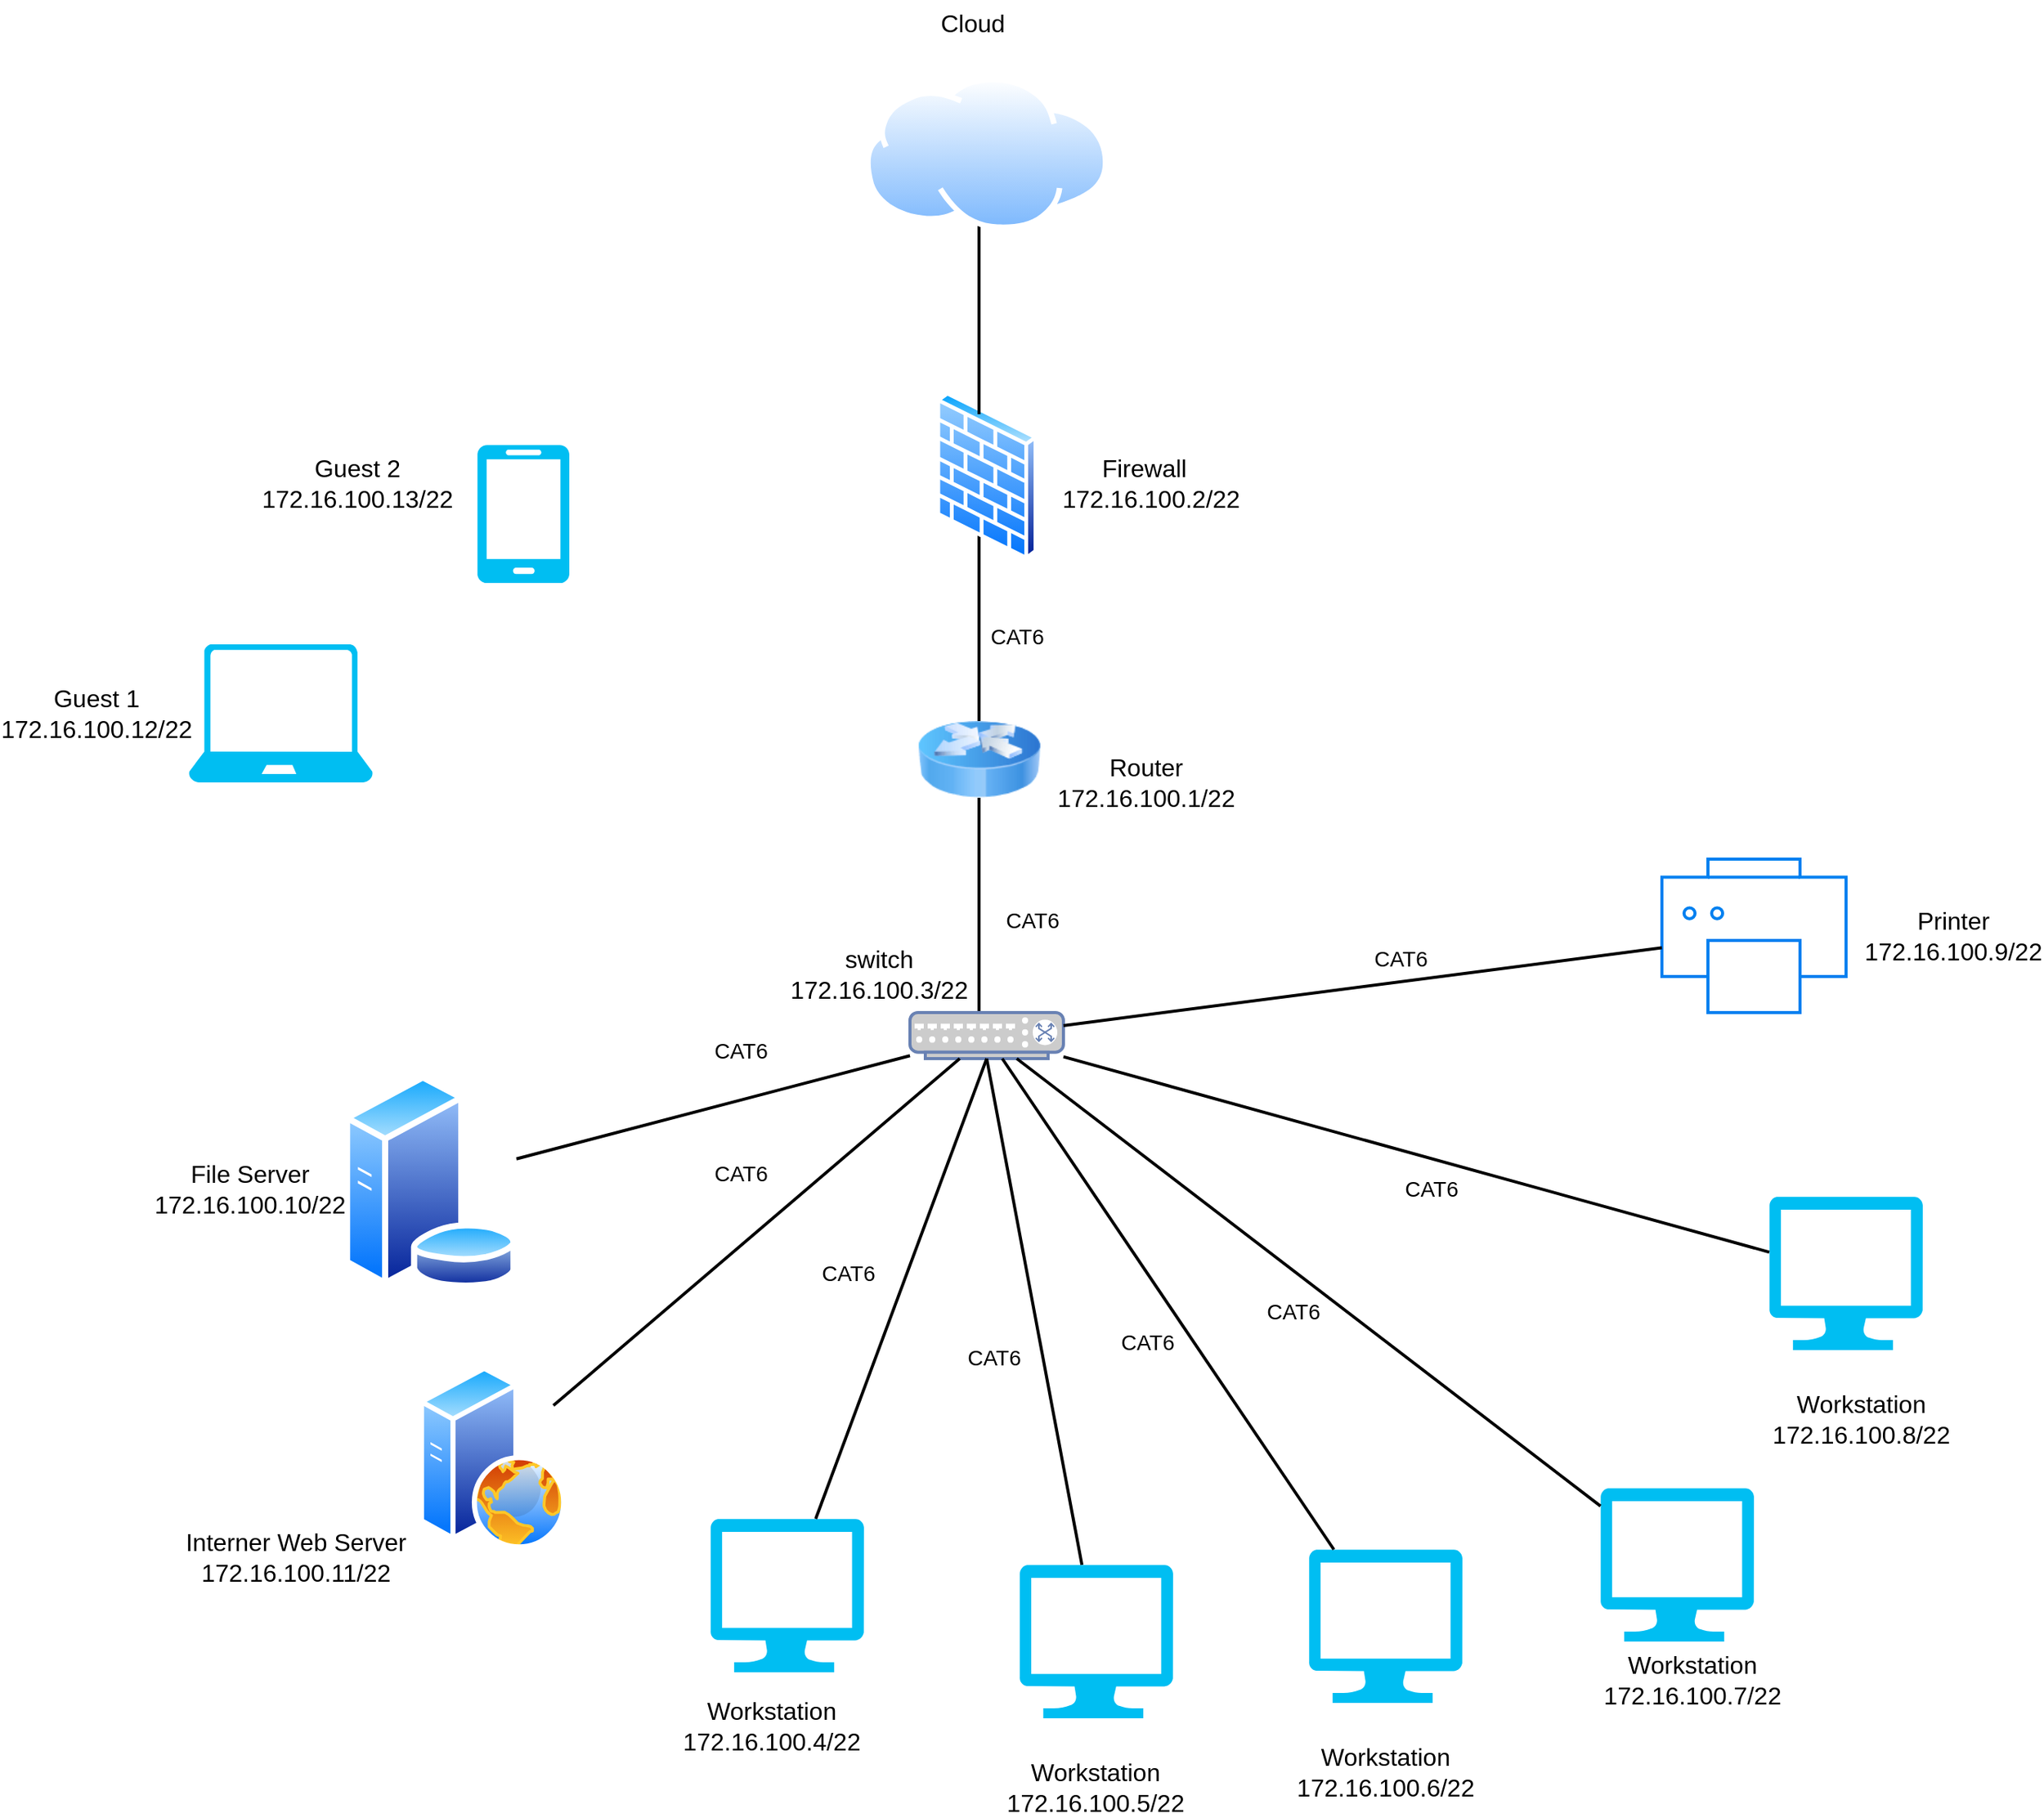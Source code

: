 <mxfile version="22.1.4" type="github">
  <diagram name="Page-1" id="bfe91b75-5d2c-26a0-9c1d-138518896778">
    <mxGraphModel dx="1423" dy="819" grid="1" gridSize="10" guides="1" tooltips="1" connect="1" arrows="1" fold="1" page="1" pageScale="1" pageWidth="1100" pageHeight="850" background="none" math="0" shadow="0">
      <root>
        <mxCell id="0" />
        <mxCell id="1" parent="0" />
        <mxCell id="h5CvUJYgVrHiaaVriEkw-27" value="&lt;font style=&quot;font-size: 16px;&quot;&gt;Firewall&amp;nbsp; &amp;nbsp;172.16.100.2/22&lt;/font&gt;" style="text;strokeColor=none;align=center;fillColor=none;html=1;verticalAlign=middle;whiteSpace=wrap;rounded=0;" vertex="1" parent="1">
          <mxGeometry x="1750" y="360" width="110" height="30" as="geometry" />
        </mxCell>
        <mxCell id="h5CvUJYgVrHiaaVriEkw-28" value="&lt;font style=&quot;font-size: 14px;&quot;&gt;CAT6&lt;/font&gt;" style="text;strokeColor=none;align=center;fillColor=none;html=1;verticalAlign=middle;whiteSpace=wrap;rounded=0;" vertex="1" parent="1">
          <mxGeometry x="1690" y="460" width="60" height="30" as="geometry" />
        </mxCell>
        <mxCell id="h5CvUJYgVrHiaaVriEkw-30" value="&lt;font style=&quot;font-size: 16px;&quot;&gt;Router&lt;br&gt;172.16.100.1/22&lt;br&gt;&lt;/font&gt;" style="text;strokeColor=none;align=center;fillColor=none;html=1;verticalAlign=middle;whiteSpace=wrap;rounded=0;" vertex="1" parent="1">
          <mxGeometry x="1774.37" y="555" width="60" height="30" as="geometry" />
        </mxCell>
        <mxCell id="h5CvUJYgVrHiaaVriEkw-31" value="" style="image;html=1;image=img/lib/clip_art/networking/Router_Icon_128x128.png" vertex="1" parent="1">
          <mxGeometry x="1655.01" y="510" width="80" height="90" as="geometry" />
        </mxCell>
        <mxCell id="h5CvUJYgVrHiaaVriEkw-36" value="&lt;span style=&quot;font-size: 16px;&quot;&gt;Cloud&lt;/span&gt;" style="text;strokeColor=none;align=center;fillColor=none;html=1;verticalAlign=middle;whiteSpace=wrap;rounded=0;" vertex="1" parent="1">
          <mxGeometry x="1661.45" y="60" width="60" height="30" as="geometry" />
        </mxCell>
        <mxCell id="h5CvUJYgVrHiaaVriEkw-39" value="&lt;font style=&quot;font-size: 16px;&quot;&gt;switch&lt;br&gt;172.16.100.3/22&lt;/font&gt;" style="text;strokeColor=none;align=center;fillColor=none;html=1;verticalAlign=middle;whiteSpace=wrap;rounded=0;" vertex="1" parent="1">
          <mxGeometry x="1600" y="680" width="60" height="30" as="geometry" />
        </mxCell>
        <mxCell id="h5CvUJYgVrHiaaVriEkw-42" value="" style="line;strokeWidth=2;direction=south;html=1;" vertex="1" parent="1">
          <mxGeometry x="1690" y="580" width="10" height="160" as="geometry" />
        </mxCell>
        <mxCell id="h5CvUJYgVrHiaaVriEkw-43" value="" style="fontColor=#0066CC;verticalAlign=top;verticalLabelPosition=bottom;labelPosition=center;align=center;html=1;outlineConnect=0;fillColor=#CCCCCC;strokeColor=#6881B3;gradientColor=none;gradientDirection=north;strokeWidth=2;shape=mxgraph.networks.switch;" vertex="1" parent="1">
          <mxGeometry x="1650" y="720" width="100" height="30" as="geometry" />
        </mxCell>
        <mxCell id="h5CvUJYgVrHiaaVriEkw-44" value="" style="line;strokeWidth=2;direction=south;html=1;" vertex="1" parent="1">
          <mxGeometry x="1690.01" y="370" width="10" height="160" as="geometry" />
        </mxCell>
        <mxCell id="h5CvUJYgVrHiaaVriEkw-45" value="" style="image;aspect=fixed;perimeter=ellipsePerimeter;html=1;align=center;shadow=0;dashed=0;spacingTop=3;image=img/lib/active_directory/firewall.svg;" vertex="1" parent="1">
          <mxGeometry x="1666.45" y="315" width="67.1" height="110" as="geometry" />
        </mxCell>
        <mxCell id="h5CvUJYgVrHiaaVriEkw-47" value="&lt;font style=&quot;font-size: 14px;&quot;&gt;CAT6&lt;/font&gt;" style="text;strokeColor=none;align=center;fillColor=none;html=1;verticalAlign=middle;whiteSpace=wrap;rounded=0;" vertex="1" parent="1">
          <mxGeometry x="1700" y="645" width="60" height="30" as="geometry" />
        </mxCell>
        <mxCell id="h5CvUJYgVrHiaaVriEkw-48" value="" style="line;strokeWidth=2;direction=south;html=1;" vertex="1" parent="1">
          <mxGeometry x="1690" y="170" width="10" height="160" as="geometry" />
        </mxCell>
        <mxCell id="h5CvUJYgVrHiaaVriEkw-49" value="" style="image;aspect=fixed;perimeter=ellipsePerimeter;html=1;align=center;shadow=0;dashed=0;spacingTop=3;image=img/lib/active_directory/internet_cloud.svg;" vertex="1" parent="1">
          <mxGeometry x="1620.64" y="110" width="158.73" height="100" as="geometry" />
        </mxCell>
        <mxCell id="h5CvUJYgVrHiaaVriEkw-54" value="" style="verticalLabelPosition=bottom;html=1;verticalAlign=top;align=center;strokeColor=none;fillColor=#00BEF2;shape=mxgraph.azure.computer;pointerEvents=1;" vertex="1" parent="1">
          <mxGeometry x="2210" y="840" width="100" height="100" as="geometry" />
        </mxCell>
        <mxCell id="h5CvUJYgVrHiaaVriEkw-55" value="" style="verticalLabelPosition=bottom;html=1;verticalAlign=top;align=center;strokeColor=none;fillColor=#00BEF2;shape=mxgraph.azure.computer;pointerEvents=1;" vertex="1" parent="1">
          <mxGeometry x="1520" y="1050" width="100" height="100" as="geometry" />
        </mxCell>
        <mxCell id="h5CvUJYgVrHiaaVriEkw-56" value="" style="verticalLabelPosition=bottom;html=1;verticalAlign=top;align=center;strokeColor=none;fillColor=#00BEF2;shape=mxgraph.azure.computer;pointerEvents=1;" vertex="1" parent="1">
          <mxGeometry x="1721.45" y="1080" width="100" height="100" as="geometry" />
        </mxCell>
        <mxCell id="h5CvUJYgVrHiaaVriEkw-57" value="" style="verticalLabelPosition=bottom;html=1;verticalAlign=top;align=center;strokeColor=none;fillColor=#00BEF2;shape=mxgraph.azure.computer;pointerEvents=1;" vertex="1" parent="1">
          <mxGeometry x="1910" y="1070" width="100" height="100" as="geometry" />
        </mxCell>
        <mxCell id="h5CvUJYgVrHiaaVriEkw-58" value="" style="verticalLabelPosition=bottom;html=1;verticalAlign=top;align=center;strokeColor=none;fillColor=#00BEF2;shape=mxgraph.azure.computer;pointerEvents=1;" vertex="1" parent="1">
          <mxGeometry x="2100" y="1030" width="100" height="100" as="geometry" />
        </mxCell>
        <mxCell id="h5CvUJYgVrHiaaVriEkw-60" value="" style="verticalLabelPosition=bottom;html=1;verticalAlign=top;align=center;strokeColor=none;fillColor=#00BEF2;shape=mxgraph.azure.laptop;pointerEvents=1;" vertex="1" parent="1">
          <mxGeometry x="1180" y="480" width="120" height="90" as="geometry" />
        </mxCell>
        <mxCell id="h5CvUJYgVrHiaaVriEkw-61" value="" style="verticalLabelPosition=bottom;html=1;verticalAlign=top;align=center;strokeColor=none;fillColor=#00BEF2;shape=mxgraph.azure.mobile;pointerEvents=1;" vertex="1" parent="1">
          <mxGeometry x="1368" y="350" width="60" height="90" as="geometry" />
        </mxCell>
        <mxCell id="h5CvUJYgVrHiaaVriEkw-62" value="" style="html=1;verticalLabelPosition=bottom;align=center;labelBackgroundColor=#ffffff;verticalAlign=top;strokeWidth=2;strokeColor=#0080F0;shadow=0;dashed=0;shape=mxgraph.ios7.icons.printer;" vertex="1" parent="1">
          <mxGeometry x="2140" y="620" width="120" height="100" as="geometry" />
        </mxCell>
        <mxCell id="h5CvUJYgVrHiaaVriEkw-64" value="" style="image;aspect=fixed;perimeter=ellipsePerimeter;html=1;align=center;shadow=0;dashed=0;spacingTop=3;image=img/lib/active_directory/database_server.svg;" vertex="1" parent="1">
          <mxGeometry x="1280.0" y="760" width="114.8" height="140" as="geometry" />
        </mxCell>
        <mxCell id="h5CvUJYgVrHiaaVriEkw-65" value="" style="image;aspect=fixed;perimeter=ellipsePerimeter;html=1;align=center;shadow=0;dashed=0;spacingTop=3;image=img/lib/active_directory/web_server.svg;" vertex="1" parent="1">
          <mxGeometry x="1330" y="950" width="96" height="120" as="geometry" />
        </mxCell>
        <mxCell id="h5CvUJYgVrHiaaVriEkw-78" value="" style="endArrow=none;html=1;rounded=0;entryX=0.5;entryY=1;entryDx=0;entryDy=0;entryPerimeter=0;strokeWidth=2;" edge="1" parent="1" source="h5CvUJYgVrHiaaVriEkw-55" target="h5CvUJYgVrHiaaVriEkw-43">
          <mxGeometry width="50" height="50" relative="1" as="geometry">
            <mxPoint x="1740" y="870" as="sourcePoint" />
            <mxPoint x="1790" y="820" as="targetPoint" />
          </mxGeometry>
        </mxCell>
        <mxCell id="h5CvUJYgVrHiaaVriEkw-79" value="" style="endArrow=none;html=1;rounded=0;strokeWidth=2;" edge="1" parent="1" source="h5CvUJYgVrHiaaVriEkw-64" target="h5CvUJYgVrHiaaVriEkw-43">
          <mxGeometry width="50" height="50" relative="1" as="geometry">
            <mxPoint x="1740" y="870" as="sourcePoint" />
            <mxPoint x="1790" y="820" as="targetPoint" />
          </mxGeometry>
        </mxCell>
        <mxCell id="h5CvUJYgVrHiaaVriEkw-80" value="" style="endArrow=none;html=1;rounded=0;strokeWidth=2;" edge="1" parent="1" source="h5CvUJYgVrHiaaVriEkw-43" target="h5CvUJYgVrHiaaVriEkw-65">
          <mxGeometry width="50" height="50" relative="1" as="geometry">
            <mxPoint x="1740" y="870" as="sourcePoint" />
            <mxPoint x="1790" y="820" as="targetPoint" />
          </mxGeometry>
        </mxCell>
        <mxCell id="h5CvUJYgVrHiaaVriEkw-81" value="" style="endArrow=none;html=1;rounded=0;strokeWidth=2;" edge="1" parent="1" source="h5CvUJYgVrHiaaVriEkw-43" target="h5CvUJYgVrHiaaVriEkw-54">
          <mxGeometry width="50" height="50" relative="1" as="geometry">
            <mxPoint x="1740" y="870" as="sourcePoint" />
            <mxPoint x="1790" y="820" as="targetPoint" />
          </mxGeometry>
        </mxCell>
        <mxCell id="h5CvUJYgVrHiaaVriEkw-82" value="" style="endArrow=none;html=1;rounded=0;strokeWidth=2;" edge="1" parent="1" source="h5CvUJYgVrHiaaVriEkw-58" target="h5CvUJYgVrHiaaVriEkw-43">
          <mxGeometry width="50" height="50" relative="1" as="geometry">
            <mxPoint x="1740" y="870" as="sourcePoint" />
            <mxPoint x="1790" y="820" as="targetPoint" />
          </mxGeometry>
        </mxCell>
        <mxCell id="h5CvUJYgVrHiaaVriEkw-83" value="" style="endArrow=none;html=1;rounded=0;strokeWidth=2;" edge="1" parent="1" source="h5CvUJYgVrHiaaVriEkw-57" target="h5CvUJYgVrHiaaVriEkw-43">
          <mxGeometry width="50" height="50" relative="1" as="geometry">
            <mxPoint x="1740" y="870" as="sourcePoint" />
            <mxPoint x="1790" y="820" as="targetPoint" />
          </mxGeometry>
        </mxCell>
        <mxCell id="h5CvUJYgVrHiaaVriEkw-84" value="" style="endArrow=none;html=1;rounded=0;entryX=0.5;entryY=1;entryDx=0;entryDy=0;entryPerimeter=0;strokeWidth=2;" edge="1" parent="1" source="h5CvUJYgVrHiaaVriEkw-56" target="h5CvUJYgVrHiaaVriEkw-43">
          <mxGeometry width="50" height="50" relative="1" as="geometry">
            <mxPoint x="1740" y="870" as="sourcePoint" />
            <mxPoint x="1790" y="820" as="targetPoint" />
          </mxGeometry>
        </mxCell>
        <mxCell id="h5CvUJYgVrHiaaVriEkw-85" value="" style="endArrow=none;html=1;rounded=0;strokeWidth=2;" edge="1" parent="1" source="h5CvUJYgVrHiaaVriEkw-43" target="h5CvUJYgVrHiaaVriEkw-62">
          <mxGeometry width="50" height="50" relative="1" as="geometry">
            <mxPoint x="1740" y="870" as="sourcePoint" />
            <mxPoint x="1790" y="820" as="targetPoint" />
          </mxGeometry>
        </mxCell>
        <mxCell id="h5CvUJYgVrHiaaVriEkw-86" value="&lt;font style=&quot;font-size: 14px;&quot;&gt;CAT6&lt;/font&gt;" style="text;strokeColor=none;align=center;fillColor=none;html=1;verticalAlign=middle;whiteSpace=wrap;rounded=0;" vertex="1" parent="1">
          <mxGeometry x="1940" y="670" width="60" height="30" as="geometry" />
        </mxCell>
        <mxCell id="h5CvUJYgVrHiaaVriEkw-87" value="&lt;font style=&quot;font-size: 14px;&quot;&gt;CAT6&lt;/font&gt;" style="text;strokeColor=none;align=center;fillColor=none;html=1;verticalAlign=middle;whiteSpace=wrap;rounded=0;" vertex="1" parent="1">
          <mxGeometry x="1960" y="820" width="60" height="30" as="geometry" />
        </mxCell>
        <mxCell id="h5CvUJYgVrHiaaVriEkw-88" value="&lt;font style=&quot;font-size: 14px;&quot;&gt;CAT6&lt;/font&gt;" style="text;strokeColor=none;align=center;fillColor=none;html=1;verticalAlign=middle;whiteSpace=wrap;rounded=0;" vertex="1" parent="1">
          <mxGeometry x="1870" y="900" width="60" height="30" as="geometry" />
        </mxCell>
        <mxCell id="h5CvUJYgVrHiaaVriEkw-89" value="&lt;font style=&quot;font-size: 14px;&quot;&gt;CAT6&lt;/font&gt;" style="text;strokeColor=none;align=center;fillColor=none;html=1;verticalAlign=middle;whiteSpace=wrap;rounded=0;" vertex="1" parent="1">
          <mxGeometry x="1775" y="920" width="60" height="30" as="geometry" />
        </mxCell>
        <mxCell id="h5CvUJYgVrHiaaVriEkw-90" value="&lt;font style=&quot;font-size: 14px;&quot;&gt;CAT6&lt;/font&gt;" style="text;strokeColor=none;align=center;fillColor=none;html=1;verticalAlign=middle;whiteSpace=wrap;rounded=0;" vertex="1" parent="1">
          <mxGeometry x="1675.01" y="930" width="60" height="30" as="geometry" />
        </mxCell>
        <mxCell id="h5CvUJYgVrHiaaVriEkw-91" value="&lt;font style=&quot;font-size: 14px;&quot;&gt;CAT6&lt;/font&gt;" style="text;strokeColor=none;align=center;fillColor=none;html=1;verticalAlign=middle;whiteSpace=wrap;rounded=0;" vertex="1" parent="1">
          <mxGeometry x="1580" y="875" width="60" height="30" as="geometry" />
        </mxCell>
        <mxCell id="h5CvUJYgVrHiaaVriEkw-92" value="&lt;font style=&quot;font-size: 14px;&quot;&gt;CAT6&lt;/font&gt;" style="text;strokeColor=none;align=center;fillColor=none;html=1;verticalAlign=middle;whiteSpace=wrap;rounded=0;" vertex="1" parent="1">
          <mxGeometry x="1510" y="810" width="60" height="30" as="geometry" />
        </mxCell>
        <mxCell id="h5CvUJYgVrHiaaVriEkw-93" value="&lt;font style=&quot;font-size: 14px;&quot;&gt;CAT6&lt;/font&gt;" style="text;strokeColor=none;align=center;fillColor=none;html=1;verticalAlign=middle;whiteSpace=wrap;rounded=0;" vertex="1" parent="1">
          <mxGeometry x="1510" y="730" width="60" height="30" as="geometry" />
        </mxCell>
        <mxCell id="h5CvUJYgVrHiaaVriEkw-94" value="&lt;span style=&quot;font-size: 16px;&quot;&gt;Workstation&lt;br&gt;172.16.100.4/22&lt;br&gt;&lt;/span&gt;" style="text;strokeColor=none;align=center;fillColor=none;html=1;verticalAlign=middle;whiteSpace=wrap;rounded=0;" vertex="1" parent="1">
          <mxGeometry x="1530" y="1170" width="60" height="30" as="geometry" />
        </mxCell>
        <mxCell id="h5CvUJYgVrHiaaVriEkw-95" value="&lt;span style=&quot;font-size: 16px;&quot;&gt;Workstation&lt;br&gt;172.16.100.5/22&lt;br&gt;&lt;/span&gt;" style="text;strokeColor=none;align=center;fillColor=none;html=1;verticalAlign=middle;whiteSpace=wrap;rounded=0;" vertex="1" parent="1">
          <mxGeometry x="1741.45" y="1210" width="60" height="30" as="geometry" />
        </mxCell>
        <mxCell id="h5CvUJYgVrHiaaVriEkw-96" value="&lt;span style=&quot;font-size: 16px;&quot;&gt;Workstation&lt;br&gt;172.16.100.6/22&lt;br&gt;&lt;/span&gt;" style="text;strokeColor=none;align=center;fillColor=none;html=1;verticalAlign=middle;whiteSpace=wrap;rounded=0;" vertex="1" parent="1">
          <mxGeometry x="1930" y="1200" width="60" height="30" as="geometry" />
        </mxCell>
        <mxCell id="h5CvUJYgVrHiaaVriEkw-97" value="&lt;span style=&quot;font-size: 16px;&quot;&gt;Workstation&lt;br&gt;172.16.100.7/22&lt;br&gt;&lt;/span&gt;" style="text;strokeColor=none;align=center;fillColor=none;html=1;verticalAlign=middle;whiteSpace=wrap;rounded=0;" vertex="1" parent="1">
          <mxGeometry x="2130" y="1140" width="60" height="30" as="geometry" />
        </mxCell>
        <mxCell id="h5CvUJYgVrHiaaVriEkw-98" value="&lt;span style=&quot;font-size: 16px;&quot;&gt;Workstation&lt;br&gt;172.16.100.8/22&lt;br&gt;&lt;/span&gt;" style="text;strokeColor=none;align=center;fillColor=none;html=1;verticalAlign=middle;whiteSpace=wrap;rounded=0;" vertex="1" parent="1">
          <mxGeometry x="2240" y="970" width="60" height="30" as="geometry" />
        </mxCell>
        <mxCell id="h5CvUJYgVrHiaaVriEkw-99" value="&lt;span style=&quot;font-size: 16px;&quot;&gt;Printer&lt;br&gt;172.16.100.9/22&lt;br&gt;&lt;/span&gt;" style="text;strokeColor=none;align=center;fillColor=none;html=1;verticalAlign=middle;whiteSpace=wrap;rounded=0;" vertex="1" parent="1">
          <mxGeometry x="2300" y="655" width="60" height="30" as="geometry" />
        </mxCell>
        <mxCell id="h5CvUJYgVrHiaaVriEkw-100" value="&lt;span style=&quot;font-size: 16px;&quot;&gt;File Server&lt;br&gt;172.16.100.10/22&lt;br&gt;&lt;/span&gt;" style="text;strokeColor=none;align=center;fillColor=none;html=1;verticalAlign=middle;whiteSpace=wrap;rounded=0;" vertex="1" parent="1">
          <mxGeometry x="1190" y="820" width="60" height="30" as="geometry" />
        </mxCell>
        <mxCell id="h5CvUJYgVrHiaaVriEkw-101" value="&lt;span style=&quot;font-size: 16px;&quot;&gt;Interner Web Server&lt;br&gt;172.16.100.11/22&lt;br&gt;&lt;/span&gt;" style="text;strokeColor=none;align=center;fillColor=none;html=1;verticalAlign=middle;whiteSpace=wrap;rounded=0;" vertex="1" parent="1">
          <mxGeometry x="1160" y="1060" width="180" height="30" as="geometry" />
        </mxCell>
        <mxCell id="h5CvUJYgVrHiaaVriEkw-102" value="&lt;span style=&quot;font-size: 16px;&quot;&gt;Guest 1&lt;br&gt;172.16.100.12/22&lt;br&gt;&lt;/span&gt;" style="text;strokeColor=none;align=center;fillColor=none;html=1;verticalAlign=middle;whiteSpace=wrap;rounded=0;" vertex="1" parent="1">
          <mxGeometry x="1090" y="510" width="60" height="30" as="geometry" />
        </mxCell>
        <mxCell id="h5CvUJYgVrHiaaVriEkw-103" value="&lt;span style=&quot;font-size: 16px;&quot;&gt;Guest 2&lt;br&gt;172.16.100.13/22&lt;br&gt;&lt;/span&gt;" style="text;strokeColor=none;align=center;fillColor=none;html=1;verticalAlign=middle;whiteSpace=wrap;rounded=0;" vertex="1" parent="1">
          <mxGeometry x="1260" y="360" width="60" height="30" as="geometry" />
        </mxCell>
      </root>
    </mxGraphModel>
  </diagram>
</mxfile>
